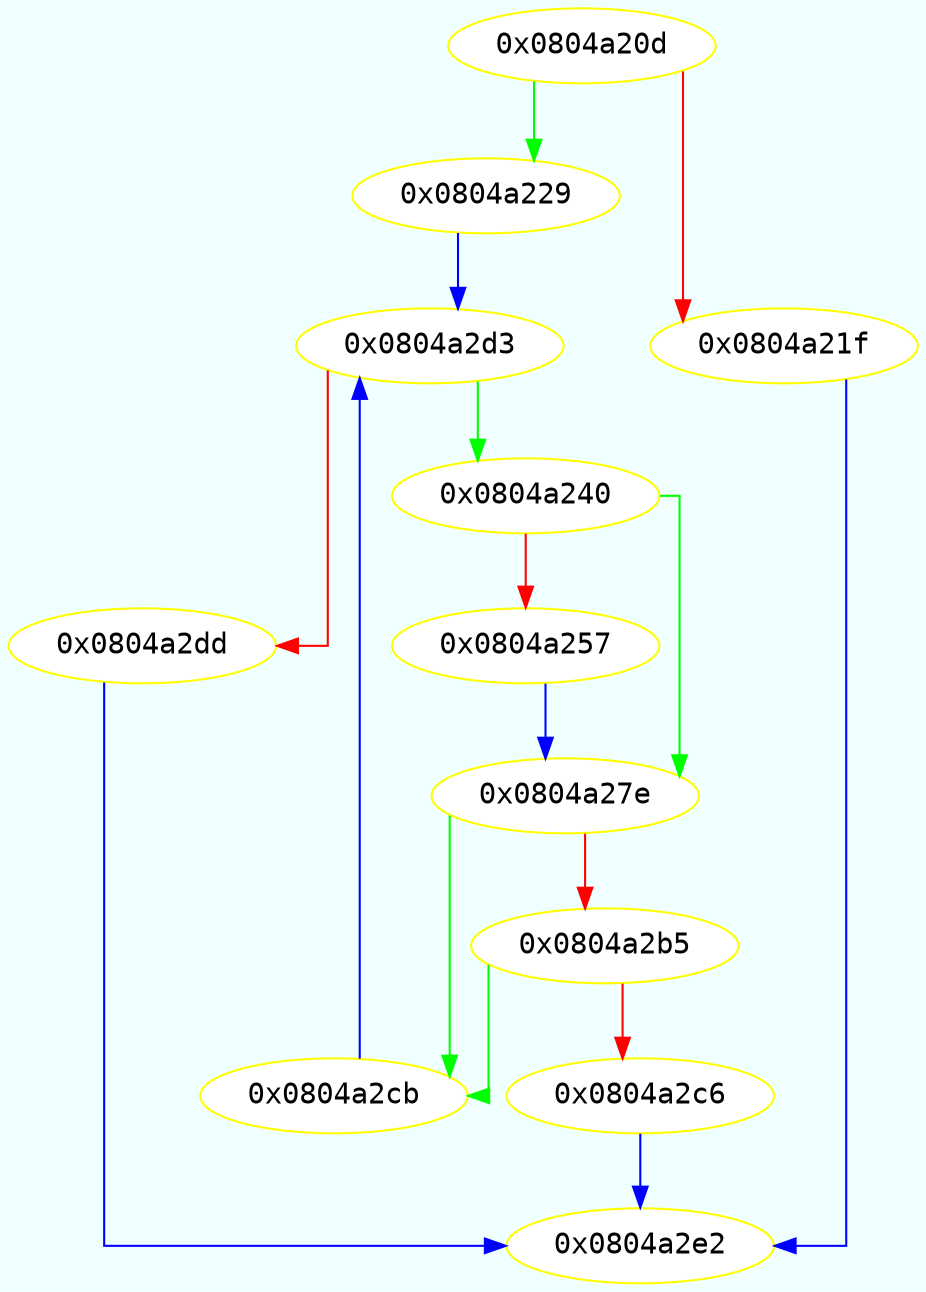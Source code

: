 digraph code {
	graph [bgcolor=azure fontsize=8 fontname="Courier" splines="ortho"];
	node [fillcolor=gray style=filled];
	edge [arrowhead="normal"];
	"0x0804a20d" -> "0x0804a229" [color="green"];
	"0x0804a20d" -> "0x0804a21f" [color="red"];
	"0x0804a20d" [URL="sym.find_lookup/0x0804a20d", fillcolor="white",color="yellow", fontname="Courier",label="0x0804a20d"]
	"0x0804a21f" -> "0x0804a2e2" [color="blue"];
	"0x0804a21f" [URL="sym.find_lookup/0x0804a21f", fillcolor="white",color="yellow", fontname="Courier",label="0x0804a21f"]
	"0x0804a229" -> "0x0804a2d3" [color="blue"];
	"0x0804a229" [URL="sym.find_lookup/0x0804a229", fillcolor="white",color="yellow", fontname="Courier",label="0x0804a229"]
	"0x0804a240" -> "0x0804a27e" [color="green"];
	"0x0804a240" -> "0x0804a257" [color="red"];
	"0x0804a240" [URL="sym.find_lookup/0x0804a240", fillcolor="white",color="yellow", fontname="Courier",label="0x0804a240"]
	"0x0804a257" -> "0x0804a27e" [color="blue"];
	"0x0804a257" [URL="sym.find_lookup/0x0804a257", fillcolor="white",color="yellow", fontname="Courier",label="0x0804a257"]
	"0x0804a27e" -> "0x0804a2cb" [color="green"];
	"0x0804a27e" -> "0x0804a2b5" [color="red"];
	"0x0804a27e" [URL="sym.find_lookup/0x0804a27e", fillcolor="white",color="yellow", fontname="Courier",label="0x0804a27e"]
	"0x0804a2b5" -> "0x0804a2cb" [color="green"];
	"0x0804a2b5" -> "0x0804a2c6" [color="red"];
	"0x0804a2b5" [URL="sym.find_lookup/0x0804a2b5", fillcolor="white",color="yellow", fontname="Courier",label="0x0804a2b5"]
	"0x0804a2c6" -> "0x0804a2e2" [color="blue"];
	"0x0804a2c6" [URL="sym.find_lookup/0x0804a2c6", fillcolor="white",color="yellow", fontname="Courier",label="0x0804a2c6"]
	"0x0804a2cb" -> "0x0804a2d3" [color="blue"];
	"0x0804a2cb" [URL="sym.find_lookup/0x0804a2cb", fillcolor="white",color="yellow", fontname="Courier",label="0x0804a2cb"]
	"0x0804a2d3" -> "0x0804a240" [color="green"];
	"0x0804a2d3" -> "0x0804a2dd" [color="red"];
	"0x0804a2d3" [URL="sym.find_lookup/0x0804a2d3", fillcolor="white",color="yellow", fontname="Courier",label="0x0804a2d3"]
	"0x0804a2dd" -> "0x0804a2e2" [color="blue"];
	"0x0804a2dd" [URL="sym.find_lookup/0x0804a2dd", fillcolor="white",color="yellow", fontname="Courier",label="0x0804a2dd"]
	"0x0804a2e2" [URL="sym.find_lookup/0x0804a2e2", fillcolor="white",color="yellow", fontname="Courier",label="0x0804a2e2"]
}
